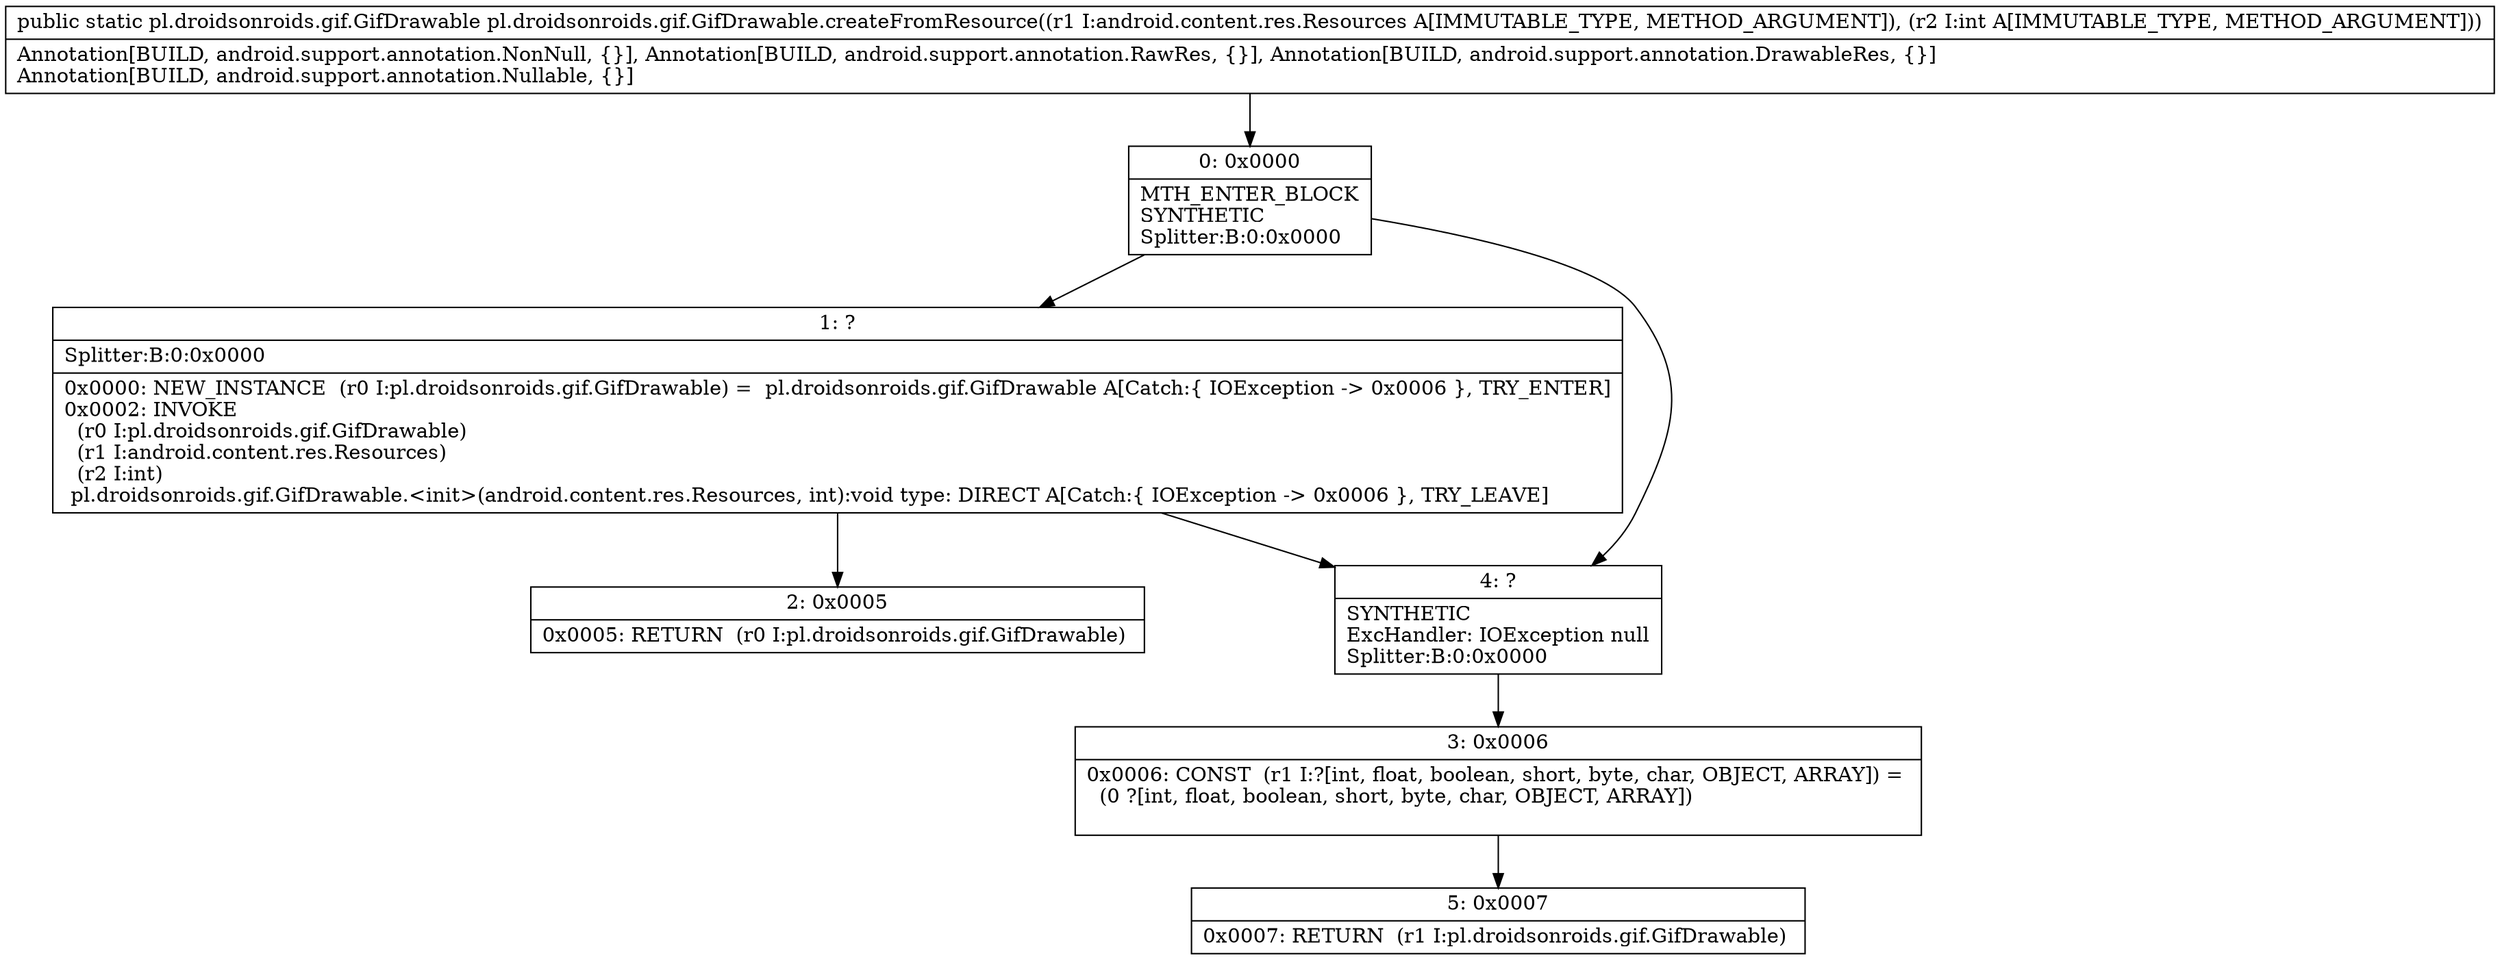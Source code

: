 digraph "CFG forpl.droidsonroids.gif.GifDrawable.createFromResource(Landroid\/content\/res\/Resources;I)Lpl\/droidsonroids\/gif\/GifDrawable;" {
Node_0 [shape=record,label="{0\:\ 0x0000|MTH_ENTER_BLOCK\lSYNTHETIC\lSplitter:B:0:0x0000\l}"];
Node_1 [shape=record,label="{1\:\ ?|Splitter:B:0:0x0000\l|0x0000: NEW_INSTANCE  (r0 I:pl.droidsonroids.gif.GifDrawable) =  pl.droidsonroids.gif.GifDrawable A[Catch:\{ IOException \-\> 0x0006 \}, TRY_ENTER]\l0x0002: INVOKE  \l  (r0 I:pl.droidsonroids.gif.GifDrawable)\l  (r1 I:android.content.res.Resources)\l  (r2 I:int)\l pl.droidsonroids.gif.GifDrawable.\<init\>(android.content.res.Resources, int):void type: DIRECT A[Catch:\{ IOException \-\> 0x0006 \}, TRY_LEAVE]\l}"];
Node_2 [shape=record,label="{2\:\ 0x0005|0x0005: RETURN  (r0 I:pl.droidsonroids.gif.GifDrawable) \l}"];
Node_3 [shape=record,label="{3\:\ 0x0006|0x0006: CONST  (r1 I:?[int, float, boolean, short, byte, char, OBJECT, ARRAY]) = \l  (0 ?[int, float, boolean, short, byte, char, OBJECT, ARRAY])\l \l}"];
Node_4 [shape=record,label="{4\:\ ?|SYNTHETIC\lExcHandler: IOException null\lSplitter:B:0:0x0000\l}"];
Node_5 [shape=record,label="{5\:\ 0x0007|0x0007: RETURN  (r1 I:pl.droidsonroids.gif.GifDrawable) \l}"];
MethodNode[shape=record,label="{public static pl.droidsonroids.gif.GifDrawable pl.droidsonroids.gif.GifDrawable.createFromResource((r1 I:android.content.res.Resources A[IMMUTABLE_TYPE, METHOD_ARGUMENT]), (r2 I:int A[IMMUTABLE_TYPE, METHOD_ARGUMENT]))  | Annotation[BUILD, android.support.annotation.NonNull, \{\}], Annotation[BUILD, android.support.annotation.RawRes, \{\}], Annotation[BUILD, android.support.annotation.DrawableRes, \{\}]\lAnnotation[BUILD, android.support.annotation.Nullable, \{\}]\l}"];
MethodNode -> Node_0;
Node_0 -> Node_1;
Node_0 -> Node_4;
Node_1 -> Node_2;
Node_1 -> Node_4;
Node_3 -> Node_5;
Node_4 -> Node_3;
}

